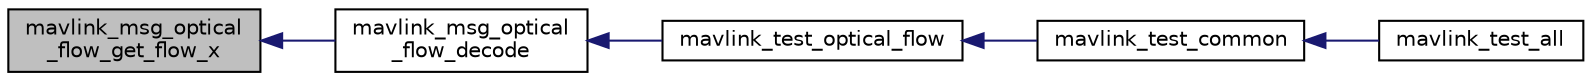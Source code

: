digraph "mavlink_msg_optical_flow_get_flow_x"
{
 // INTERACTIVE_SVG=YES
  edge [fontname="Helvetica",fontsize="10",labelfontname="Helvetica",labelfontsize="10"];
  node [fontname="Helvetica",fontsize="10",shape=record];
  rankdir="LR";
  Node1 [label="mavlink_msg_optical\l_flow_get_flow_x",height=0.2,width=0.4,color="black", fillcolor="grey75", style="filled" fontcolor="black"];
  Node1 -> Node2 [dir="back",color="midnightblue",fontsize="10",style="solid",fontname="Helvetica"];
  Node2 [label="mavlink_msg_optical\l_flow_decode",height=0.2,width=0.4,color="black", fillcolor="white", style="filled",URL="$v0_89_2common_2mavlink__msg__optical__flow_8h.html#a1cf8c546163f9a6f35e32bfc0179fe51",tooltip="Decode a optical_flow message into a struct. "];
  Node2 -> Node3 [dir="back",color="midnightblue",fontsize="10",style="solid",fontname="Helvetica"];
  Node3 [label="mavlink_test_optical_flow",height=0.2,width=0.4,color="black", fillcolor="white", style="filled",URL="$v0_89_2common_2testsuite_8h.html#a2898f6baf4f0740e7afa781deef35812"];
  Node3 -> Node4 [dir="back",color="midnightblue",fontsize="10",style="solid",fontname="Helvetica"];
  Node4 [label="mavlink_test_common",height=0.2,width=0.4,color="black", fillcolor="white", style="filled",URL="$v0_89_2common_2testsuite_8h.html#af349432601ac003d2c80a69c100c70a4"];
  Node4 -> Node5 [dir="back",color="midnightblue",fontsize="10",style="solid",fontname="Helvetica"];
  Node5 [label="mavlink_test_all",height=0.2,width=0.4,color="black", fillcolor="white", style="filled",URL="$v0_89_2common_2testsuite_8h.html#a4cc77b6c343679298da5d3c2b4e48759"];
}
